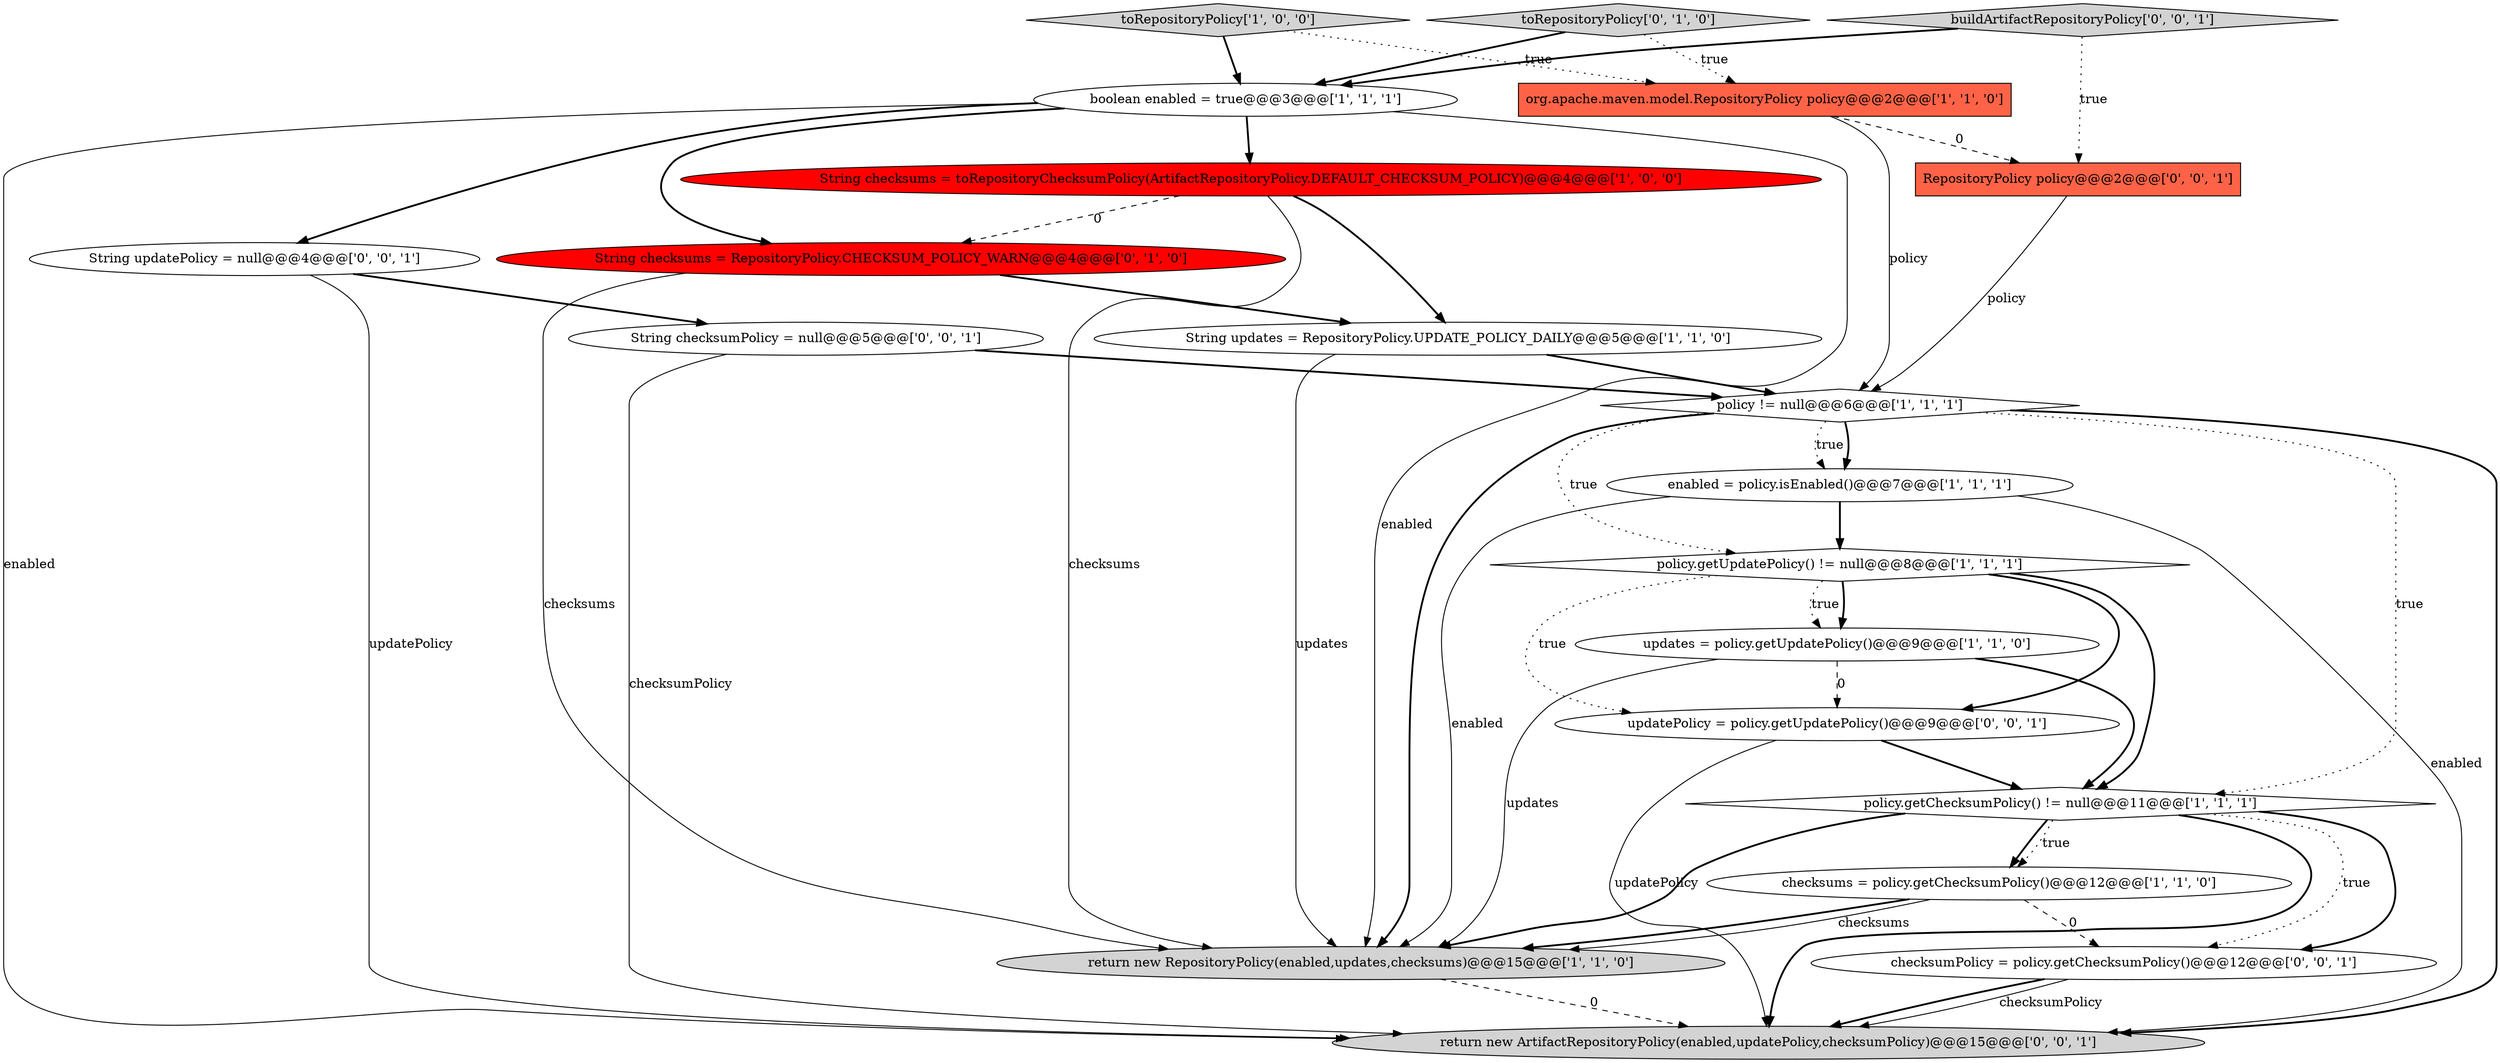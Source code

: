 digraph {
3 [style = filled, label = "toRepositoryPolicy['1', '0', '0']", fillcolor = lightgray, shape = diamond image = "AAA0AAABBB1BBB"];
8 [style = filled, label = "checksums = policy.getChecksumPolicy()@@@12@@@['1', '1', '0']", fillcolor = white, shape = ellipse image = "AAA0AAABBB1BBB"];
15 [style = filled, label = "return new ArtifactRepositoryPolicy(enabled,updatePolicy,checksumPolicy)@@@15@@@['0', '0', '1']", fillcolor = lightgray, shape = ellipse image = "AAA0AAABBB3BBB"];
16 [style = filled, label = "RepositoryPolicy policy@@@2@@@['0', '0', '1']", fillcolor = tomato, shape = box image = "AAA0AAABBB3BBB"];
11 [style = filled, label = "enabled = policy.isEnabled()@@@7@@@['1', '1', '1']", fillcolor = white, shape = ellipse image = "AAA0AAABBB1BBB"];
14 [style = filled, label = "buildArtifactRepositoryPolicy['0', '0', '1']", fillcolor = lightgray, shape = diamond image = "AAA0AAABBB3BBB"];
10 [style = filled, label = "policy.getUpdatePolicy() != null@@@8@@@['1', '1', '1']", fillcolor = white, shape = diamond image = "AAA0AAABBB1BBB"];
2 [style = filled, label = "boolean enabled = true@@@3@@@['1', '1', '1']", fillcolor = white, shape = ellipse image = "AAA0AAABBB1BBB"];
5 [style = filled, label = "org.apache.maven.model.RepositoryPolicy policy@@@2@@@['1', '1', '0']", fillcolor = tomato, shape = box image = "AAA0AAABBB1BBB"];
12 [style = filled, label = "String checksums = RepositoryPolicy.CHECKSUM_POLICY_WARN@@@4@@@['0', '1', '0']", fillcolor = red, shape = ellipse image = "AAA1AAABBB2BBB"];
4 [style = filled, label = "String updates = RepositoryPolicy.UPDATE_POLICY_DAILY@@@5@@@['1', '1', '0']", fillcolor = white, shape = ellipse image = "AAA0AAABBB1BBB"];
7 [style = filled, label = "updates = policy.getUpdatePolicy()@@@9@@@['1', '1', '0']", fillcolor = white, shape = ellipse image = "AAA0AAABBB1BBB"];
20 [style = filled, label = "updatePolicy = policy.getUpdatePolicy()@@@9@@@['0', '0', '1']", fillcolor = white, shape = ellipse image = "AAA0AAABBB3BBB"];
19 [style = filled, label = "String updatePolicy = null@@@4@@@['0', '0', '1']", fillcolor = white, shape = ellipse image = "AAA0AAABBB3BBB"];
13 [style = filled, label = "toRepositoryPolicy['0', '1', '0']", fillcolor = lightgray, shape = diamond image = "AAA0AAABBB2BBB"];
18 [style = filled, label = "checksumPolicy = policy.getChecksumPolicy()@@@12@@@['0', '0', '1']", fillcolor = white, shape = ellipse image = "AAA0AAABBB3BBB"];
9 [style = filled, label = "policy.getChecksumPolicy() != null@@@11@@@['1', '1', '1']", fillcolor = white, shape = diamond image = "AAA0AAABBB1BBB"];
17 [style = filled, label = "String checksumPolicy = null@@@5@@@['0', '0', '1']", fillcolor = white, shape = ellipse image = "AAA0AAABBB3BBB"];
1 [style = filled, label = "return new RepositoryPolicy(enabled,updates,checksums)@@@15@@@['1', '1', '0']", fillcolor = lightgray, shape = ellipse image = "AAA0AAABBB1BBB"];
0 [style = filled, label = "String checksums = toRepositoryChecksumPolicy(ArtifactRepositoryPolicy.DEFAULT_CHECKSUM_POLICY)@@@4@@@['1', '0', '0']", fillcolor = red, shape = ellipse image = "AAA1AAABBB1BBB"];
6 [style = filled, label = "policy != null@@@6@@@['1', '1', '1']", fillcolor = white, shape = diamond image = "AAA0AAABBB1BBB"];
10->20 [style = bold, label=""];
2->19 [style = bold, label=""];
12->1 [style = solid, label="checksums"];
4->6 [style = bold, label=""];
17->6 [style = bold, label=""];
20->9 [style = bold, label=""];
1->15 [style = dashed, label="0"];
18->15 [style = bold, label=""];
7->20 [style = dashed, label="0"];
20->15 [style = solid, label="updatePolicy"];
13->5 [style = dotted, label="true"];
19->15 [style = solid, label="updatePolicy"];
19->17 [style = bold, label=""];
0->12 [style = dashed, label="0"];
17->15 [style = solid, label="checksumPolicy"];
11->1 [style = solid, label="enabled"];
9->8 [style = bold, label=""];
18->15 [style = solid, label="checksumPolicy"];
10->7 [style = bold, label=""];
2->12 [style = bold, label=""];
0->1 [style = solid, label="checksums"];
6->15 [style = bold, label=""];
7->1 [style = solid, label="updates"];
9->8 [style = dotted, label="true"];
5->16 [style = dashed, label="0"];
7->9 [style = bold, label=""];
8->1 [style = bold, label=""];
6->1 [style = bold, label=""];
6->10 [style = dotted, label="true"];
14->16 [style = dotted, label="true"];
2->1 [style = solid, label="enabled"];
2->0 [style = bold, label=""];
3->5 [style = dotted, label="true"];
9->18 [style = bold, label=""];
3->2 [style = bold, label=""];
12->4 [style = bold, label=""];
6->9 [style = dotted, label="true"];
0->4 [style = bold, label=""];
11->10 [style = bold, label=""];
9->15 [style = bold, label=""];
10->20 [style = dotted, label="true"];
6->11 [style = bold, label=""];
5->6 [style = solid, label="policy"];
4->1 [style = solid, label="updates"];
11->15 [style = solid, label="enabled"];
16->6 [style = solid, label="policy"];
9->18 [style = dotted, label="true"];
8->18 [style = dashed, label="0"];
10->9 [style = bold, label=""];
14->2 [style = bold, label=""];
6->11 [style = dotted, label="true"];
9->1 [style = bold, label=""];
10->7 [style = dotted, label="true"];
2->15 [style = solid, label="enabled"];
13->2 [style = bold, label=""];
8->1 [style = solid, label="checksums"];
}
